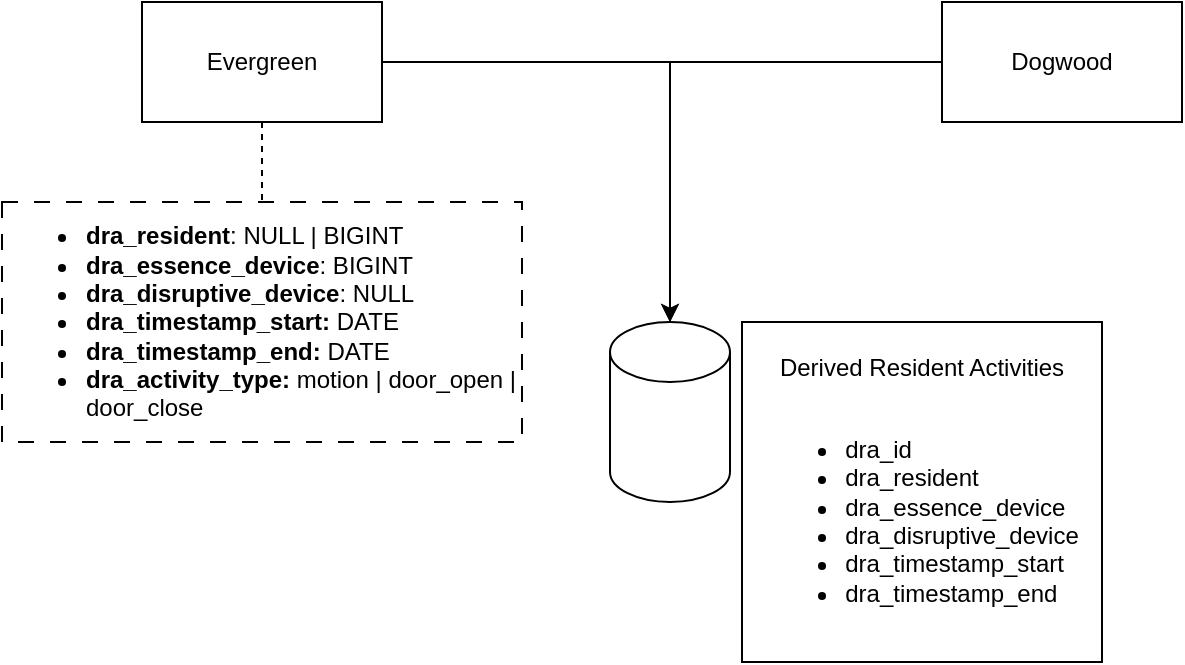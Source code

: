 <mxfile version="26.2.14">
  <diagram name="Page-1" id="ZaLZ7NMNwppFlWbKyMPS">
    <mxGraphModel dx="1426" dy="743" grid="1" gridSize="10" guides="1" tooltips="1" connect="1" arrows="1" fold="1" page="1" pageScale="1" pageWidth="827" pageHeight="1169" math="0" shadow="0">
      <root>
        <mxCell id="0" />
        <mxCell id="1" parent="0" />
        <mxCell id="db7aIP_NzUAPKhlPKJ1t-2" value="" style="shape=cylinder3;whiteSpace=wrap;html=1;boundedLbl=1;backgroundOutline=1;size=15;" vertex="1" parent="1">
          <mxGeometry x="354" y="320" width="60" height="90" as="geometry" />
        </mxCell>
        <mxCell id="db7aIP_NzUAPKhlPKJ1t-3" value="Derived Resident Activities&lt;div&gt;&lt;br&gt;&lt;/div&gt;&lt;div style=&quot;text-align: left;&quot;&gt;&lt;ul&gt;&lt;li&gt;dra_id&lt;/li&gt;&lt;li&gt;dra_resident&lt;/li&gt;&lt;li&gt;dra_essence_device&lt;/li&gt;&lt;li&gt;dra_disruptive_device&lt;/li&gt;&lt;li&gt;dra_timestamp_start&lt;/li&gt;&lt;li&gt;dra_timestamp_end&lt;/li&gt;&lt;/ul&gt;&lt;/div&gt;" style="text;html=1;align=center;verticalAlign=middle;whiteSpace=wrap;rounded=0;strokeColor=default;" vertex="1" parent="1">
          <mxGeometry x="420" y="320" width="180" height="170" as="geometry" />
        </mxCell>
        <mxCell id="db7aIP_NzUAPKhlPKJ1t-10" style="edgeStyle=orthogonalEdgeStyle;rounded=0;orthogonalLoop=1;jettySize=auto;html=1;entryX=0.5;entryY=0;entryDx=0;entryDy=0;dashed=1;endArrow=none;startFill=0;" edge="1" parent="1" source="db7aIP_NzUAPKhlPKJ1t-4" target="db7aIP_NzUAPKhlPKJ1t-8">
          <mxGeometry relative="1" as="geometry" />
        </mxCell>
        <mxCell id="db7aIP_NzUAPKhlPKJ1t-4" value="Evergreen" style="rounded=0;whiteSpace=wrap;html=1;" vertex="1" parent="1">
          <mxGeometry x="120" y="160" width="120" height="60" as="geometry" />
        </mxCell>
        <mxCell id="db7aIP_NzUAPKhlPKJ1t-5" style="edgeStyle=orthogonalEdgeStyle;rounded=0;orthogonalLoop=1;jettySize=auto;html=1;entryX=0.5;entryY=0;entryDx=0;entryDy=0;entryPerimeter=0;" edge="1" parent="1" source="db7aIP_NzUAPKhlPKJ1t-4" target="db7aIP_NzUAPKhlPKJ1t-2">
          <mxGeometry relative="1" as="geometry" />
        </mxCell>
        <mxCell id="db7aIP_NzUAPKhlPKJ1t-7" style="edgeStyle=orthogonalEdgeStyle;rounded=0;orthogonalLoop=1;jettySize=auto;html=1;" edge="1" parent="1" source="db7aIP_NzUAPKhlPKJ1t-6" target="db7aIP_NzUAPKhlPKJ1t-2">
          <mxGeometry relative="1" as="geometry" />
        </mxCell>
        <mxCell id="db7aIP_NzUAPKhlPKJ1t-6" value="Dogwood" style="rounded=0;whiteSpace=wrap;html=1;" vertex="1" parent="1">
          <mxGeometry x="520" y="160" width="120" height="60" as="geometry" />
        </mxCell>
        <mxCell id="db7aIP_NzUAPKhlPKJ1t-8" value="&lt;ul&gt;&lt;li&gt;&lt;b&gt;dra_resident&lt;/b&gt;: NULL | BIGINT&lt;/li&gt;&lt;li&gt;&lt;b&gt;dra_essence_device&lt;/b&gt;: BIGINT&lt;/li&gt;&lt;li&gt;&lt;b&gt;dra_disruptive_device&lt;/b&gt;: NULL&lt;/li&gt;&lt;li&gt;&lt;b&gt;dra_timestamp_start: &lt;/b&gt;DATE&lt;/li&gt;&lt;li&gt;&lt;b&gt;dra_timestamp_end: &lt;/b&gt;DATE&lt;/li&gt;&lt;li&gt;&lt;b&gt;dra_activity_type: &lt;/b&gt;motion | door_open | door_close&lt;/li&gt;&lt;/ul&gt;" style="text;html=1;align=left;verticalAlign=middle;whiteSpace=wrap;rounded=0;strokeColor=default;dashed=1;dashPattern=8 8;" vertex="1" parent="1">
          <mxGeometry x="50" y="260" width="260" height="120" as="geometry" />
        </mxCell>
      </root>
    </mxGraphModel>
  </diagram>
</mxfile>
